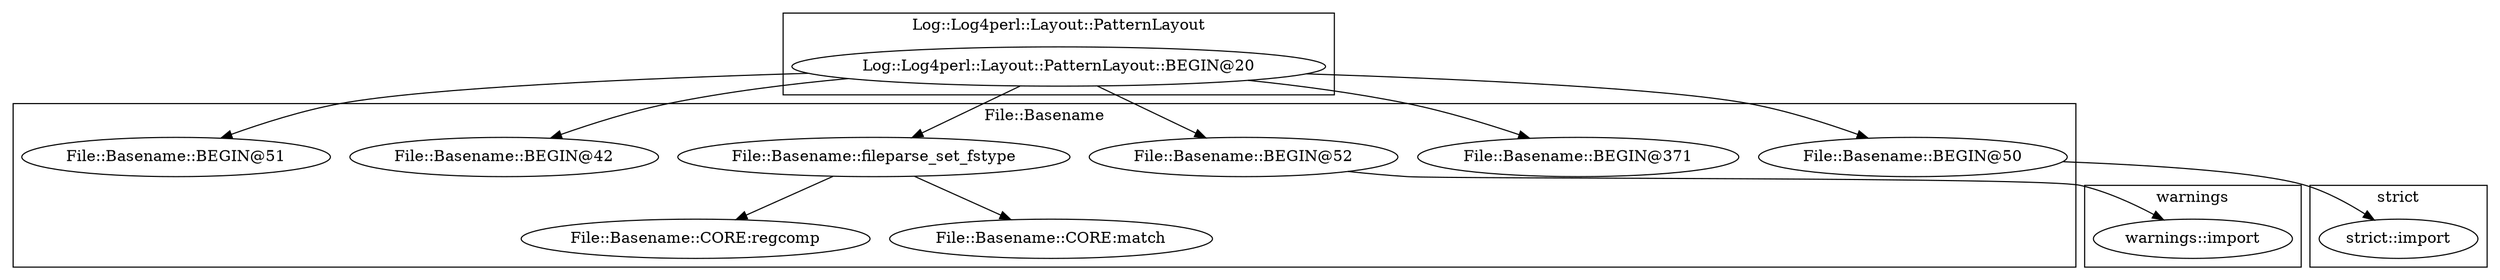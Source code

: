 digraph {
graph [overlap=false]
subgraph cluster_warnings {
	label="warnings";
	"warnings::import";
}
subgraph cluster_Log_Log4perl_Layout_PatternLayout {
	label="Log::Log4perl::Layout::PatternLayout";
	"Log::Log4perl::Layout::PatternLayout::BEGIN@20";
}
subgraph cluster_strict {
	label="strict";
	"strict::import";
}
subgraph cluster_File_Basename {
	label="File::Basename";
	"File::Basename::BEGIN@52";
	"File::Basename::BEGIN@371";
	"File::Basename::BEGIN@50";
	"File::Basename::fileparse_set_fstype";
	"File::Basename::BEGIN@42";
	"File::Basename::CORE:regcomp";
	"File::Basename::CORE:match";
	"File::Basename::BEGIN@51";
}
"Log::Log4perl::Layout::PatternLayout::BEGIN@20" -> "File::Basename::BEGIN@371";
"File::Basename::fileparse_set_fstype" -> "File::Basename::CORE:regcomp";
"File::Basename::fileparse_set_fstype" -> "File::Basename::CORE:match";
"Log::Log4perl::Layout::PatternLayout::BEGIN@20" -> "File::Basename::BEGIN@52";
"Log::Log4perl::Layout::PatternLayout::BEGIN@20" -> "File::Basename::fileparse_set_fstype";
"File::Basename::BEGIN@52" -> "warnings::import";
"File::Basename::BEGIN@50" -> "strict::import";
"Log::Log4perl::Layout::PatternLayout::BEGIN@20" -> "File::Basename::BEGIN@51";
"Log::Log4perl::Layout::PatternLayout::BEGIN@20" -> "File::Basename::BEGIN@50";
"Log::Log4perl::Layout::PatternLayout::BEGIN@20" -> "File::Basename::BEGIN@42";
}

